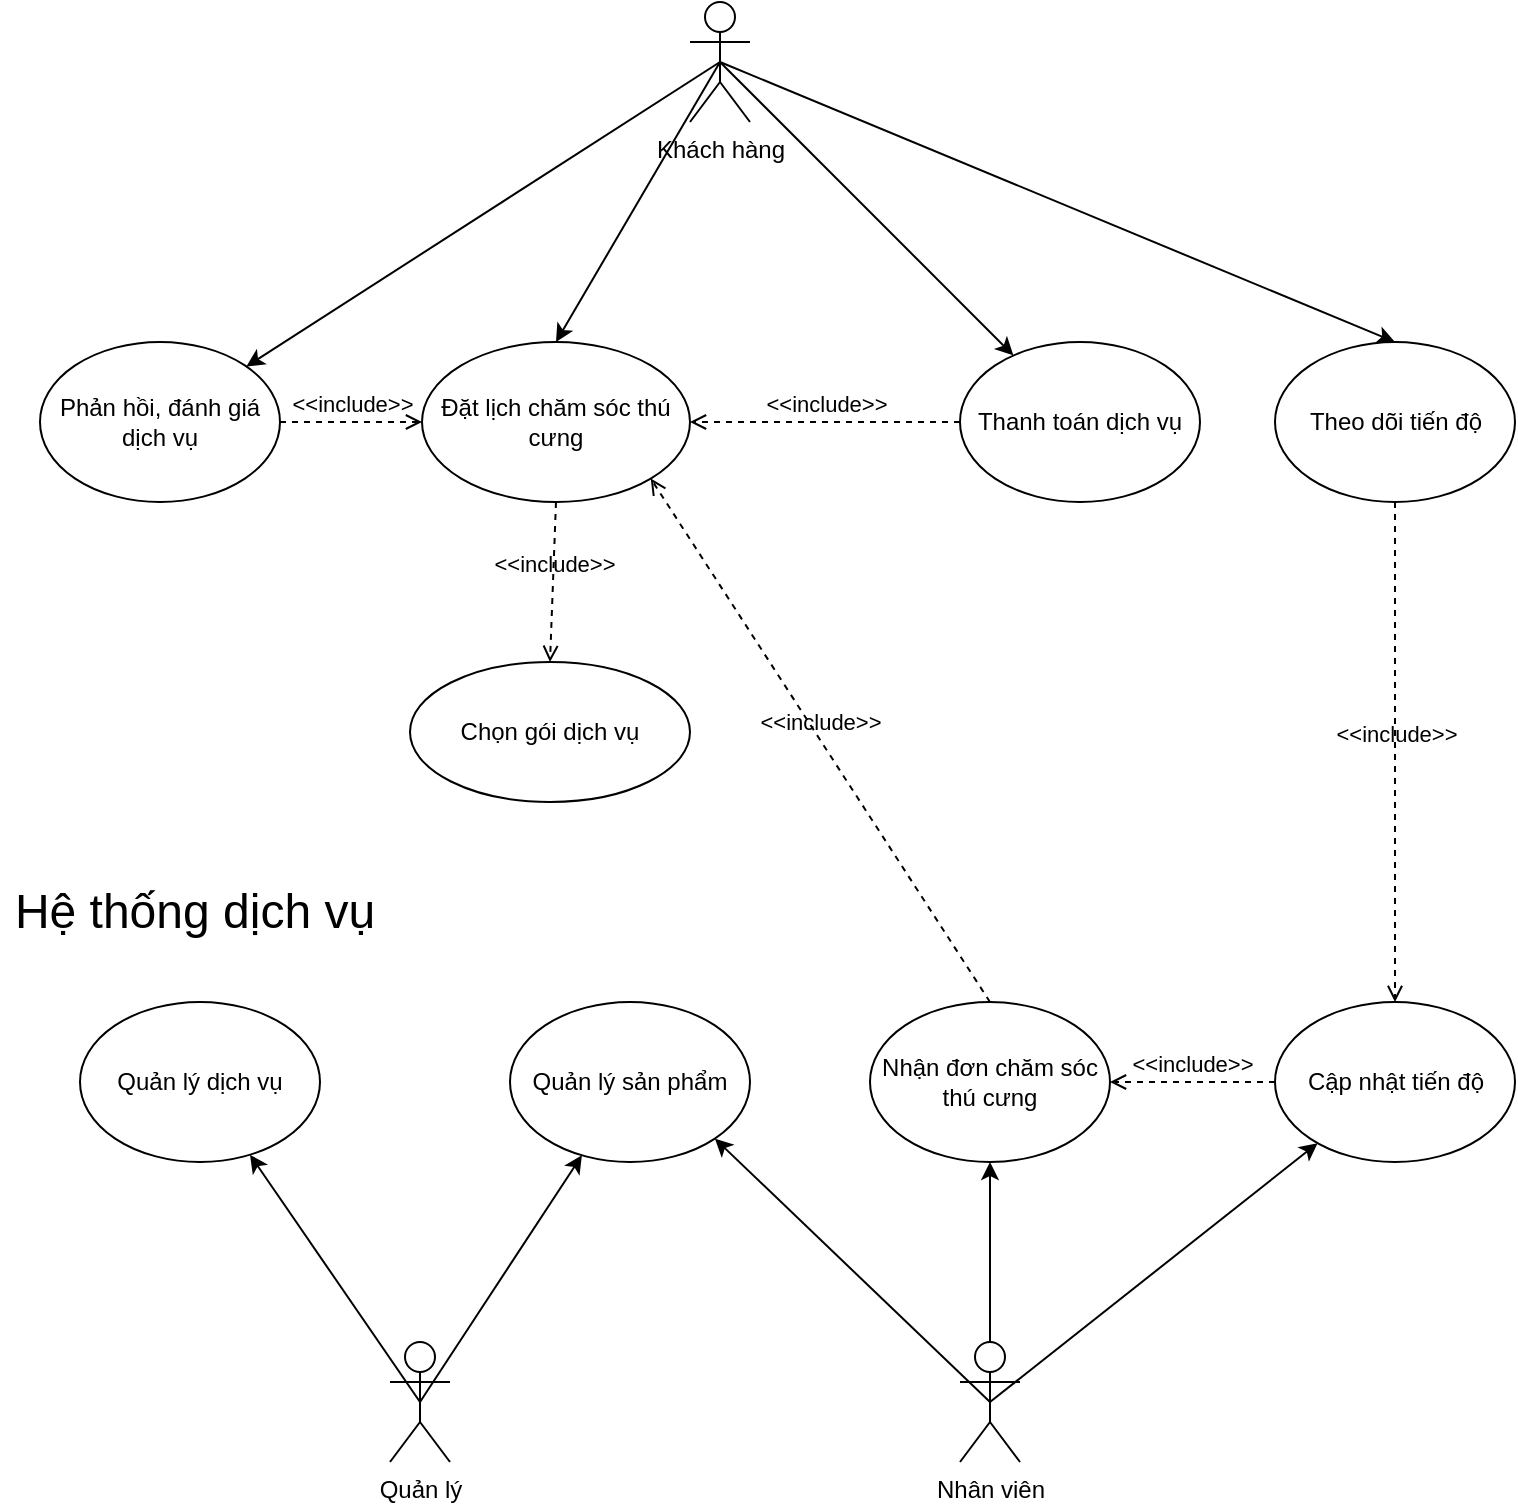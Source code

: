 <mxfile version="24.7.16">
  <diagram name="Page-1" id="yoEah5VIRIMWS_EXMsRy">
    <mxGraphModel dx="1032" dy="895" grid="1" gridSize="10" guides="1" tooltips="1" connect="1" arrows="1" fold="1" page="1" pageScale="1" pageWidth="827" pageHeight="1169" math="0" shadow="0">
      <root>
        <mxCell id="0" />
        <mxCell id="1" parent="0" />
        <mxCell id="LVbmIjUPnZdBbODbFYWp-4" style="rounded=0;orthogonalLoop=1;jettySize=auto;html=1;exitX=0.5;exitY=0.5;exitDx=0;exitDy=0;exitPerimeter=0;entryX=0.5;entryY=0;entryDx=0;entryDy=0;" parent="1" source="LVbmIjUPnZdBbODbFYWp-9" target="LVbmIjUPnZdBbODbFYWp-23" edge="1">
          <mxGeometry relative="1" as="geometry" />
        </mxCell>
        <mxCell id="LVbmIjUPnZdBbODbFYWp-5" style="rounded=0;orthogonalLoop=1;jettySize=auto;html=1;exitX=0.5;exitY=0.5;exitDx=0;exitDy=0;exitPerimeter=0;" parent="1" source="LVbmIjUPnZdBbODbFYWp-9" target="LVbmIjUPnZdBbODbFYWp-36" edge="1">
          <mxGeometry relative="1" as="geometry" />
        </mxCell>
        <mxCell id="LVbmIjUPnZdBbODbFYWp-6" style="rounded=0;orthogonalLoop=1;jettySize=auto;html=1;exitX=0.5;exitY=0.5;exitDx=0;exitDy=0;exitPerimeter=0;entryX=0.5;entryY=0;entryDx=0;entryDy=0;" parent="1" source="LVbmIjUPnZdBbODbFYWp-9" target="LVbmIjUPnZdBbODbFYWp-26" edge="1">
          <mxGeometry relative="1" as="geometry" />
        </mxCell>
        <mxCell id="76q4SWG8HF15g23f8wyd-3" style="rounded=0;orthogonalLoop=1;jettySize=auto;html=1;exitX=0.5;exitY=0.5;exitDx=0;exitDy=0;exitPerimeter=0;" parent="1" source="LVbmIjUPnZdBbODbFYWp-9" target="76q4SWG8HF15g23f8wyd-4" edge="1">
          <mxGeometry relative="1" as="geometry">
            <mxPoint x="390" y="310" as="targetPoint" />
          </mxGeometry>
        </mxCell>
        <mxCell id="LVbmIjUPnZdBbODbFYWp-9" value="Khách hàng" style="shape=umlActor;verticalLabelPosition=bottom;verticalAlign=top;html=1;outlineConnect=0;" parent="1" vertex="1">
          <mxGeometry x="375" y="20" width="30" height="60" as="geometry" />
        </mxCell>
        <mxCell id="LVbmIjUPnZdBbODbFYWp-10" style="rounded=0;orthogonalLoop=1;jettySize=auto;html=1;exitX=0.5;exitY=0.5;exitDx=0;exitDy=0;exitPerimeter=0;entryX=1;entryY=1;entryDx=0;entryDy=0;" parent="1" source="LVbmIjUPnZdBbODbFYWp-15" target="LVbmIjUPnZdBbODbFYWp-39" edge="1">
          <mxGeometry relative="1" as="geometry" />
        </mxCell>
        <mxCell id="LVbmIjUPnZdBbODbFYWp-11" style="rounded=0;orthogonalLoop=1;jettySize=auto;html=1;exitX=0.5;exitY=0.5;exitDx=0;exitDy=0;exitPerimeter=0;" parent="1" source="LVbmIjUPnZdBbODbFYWp-15" target="LVbmIjUPnZdBbODbFYWp-40" edge="1">
          <mxGeometry relative="1" as="geometry">
            <mxPoint x="670" y="600" as="targetPoint" />
          </mxGeometry>
        </mxCell>
        <mxCell id="LVbmIjUPnZdBbODbFYWp-12" style="rounded=0;orthogonalLoop=1;jettySize=auto;html=1;exitX=0.5;exitY=0.5;exitDx=0;exitDy=0;exitPerimeter=0;" parent="1" source="LVbmIjUPnZdBbODbFYWp-15" target="LVbmIjUPnZdBbODbFYWp-42" edge="1">
          <mxGeometry relative="1" as="geometry">
            <mxPoint x="730" y="630" as="targetPoint" />
          </mxGeometry>
        </mxCell>
        <mxCell id="LVbmIjUPnZdBbODbFYWp-15" value="Nhân viên" style="shape=umlActor;verticalLabelPosition=bottom;verticalAlign=top;html=1;outlineConnect=0;" parent="1" vertex="1">
          <mxGeometry x="510" y="690" width="30" height="60" as="geometry" />
        </mxCell>
        <mxCell id="LVbmIjUPnZdBbODbFYWp-17" style="rounded=0;orthogonalLoop=1;jettySize=auto;html=1;exitX=0.5;exitY=0.5;exitDx=0;exitDy=0;exitPerimeter=0;" parent="1" source="LVbmIjUPnZdBbODbFYWp-22" target="LVbmIjUPnZdBbODbFYWp-38" edge="1">
          <mxGeometry relative="1" as="geometry">
            <mxPoint x="-80.0" y="590" as="targetPoint" />
          </mxGeometry>
        </mxCell>
        <mxCell id="LVbmIjUPnZdBbODbFYWp-18" style="rounded=0;orthogonalLoop=1;jettySize=auto;html=1;exitX=0.5;exitY=0.5;exitDx=0;exitDy=0;exitPerimeter=0;" parent="1" source="LVbmIjUPnZdBbODbFYWp-22" target="LVbmIjUPnZdBbODbFYWp-39" edge="1">
          <mxGeometry relative="1" as="geometry">
            <mxPoint x="370" y="620" as="targetPoint" />
          </mxGeometry>
        </mxCell>
        <mxCell id="LVbmIjUPnZdBbODbFYWp-22" value="Quản lý" style="shape=umlActor;verticalLabelPosition=bottom;verticalAlign=top;html=1;outlineConnect=0;" parent="1" vertex="1">
          <mxGeometry x="225" y="690" width="30" height="60" as="geometry" />
        </mxCell>
        <mxCell id="LVbmIjUPnZdBbODbFYWp-23" value="Đặt lịch chăm sóc thú cưng" style="ellipse;whiteSpace=wrap;html=1;verticalAlign=middle;" parent="1" vertex="1">
          <mxGeometry x="241" y="190" width="134" height="80" as="geometry" />
        </mxCell>
        <mxCell id="LVbmIjUPnZdBbODbFYWp-24" value="Chọn gói dịch vụ" style="ellipse;whiteSpace=wrap;html=1;verticalAlign=middle;" parent="1" vertex="1">
          <mxGeometry x="235" y="350" width="140" height="70" as="geometry" />
        </mxCell>
        <mxCell id="LVbmIjUPnZdBbODbFYWp-25" value="&amp;lt;&amp;lt;include&amp;gt;&amp;gt;" style="html=1;verticalAlign=bottom;labelBackgroundColor=none;endArrow=open;endFill=0;dashed=1;rounded=0;exitX=0.5;exitY=1;exitDx=0;exitDy=0;entryX=0.5;entryY=0;entryDx=0;entryDy=0;" parent="1" source="LVbmIjUPnZdBbODbFYWp-23" target="LVbmIjUPnZdBbODbFYWp-24" edge="1">
          <mxGeometry width="160" relative="1" as="geometry">
            <mxPoint x="318" y="320" as="sourcePoint" />
            <mxPoint x="270" y="320.0" as="targetPoint" />
          </mxGeometry>
        </mxCell>
        <mxCell id="LVbmIjUPnZdBbODbFYWp-26" value="Theo dõi tiến độ" style="ellipse;whiteSpace=wrap;html=1;" parent="1" vertex="1">
          <mxGeometry x="667.5" y="190" width="120" height="80" as="geometry" />
        </mxCell>
        <mxCell id="LVbmIjUPnZdBbODbFYWp-35" value="&amp;lt;&amp;lt;include&amp;gt;&amp;gt;" style="html=1;verticalAlign=bottom;labelBackgroundColor=none;endArrow=open;endFill=0;dashed=1;rounded=0;exitX=1;exitY=0.5;exitDx=0;exitDy=0;entryX=0;entryY=0.5;entryDx=0;entryDy=0;" parent="1" source="LVbmIjUPnZdBbODbFYWp-36" target="LVbmIjUPnZdBbODbFYWp-23" edge="1">
          <mxGeometry width="160" relative="1" as="geometry">
            <mxPoint x="79.29" y="150" as="sourcePoint" />
            <mxPoint x="200" y="210" as="targetPoint" />
          </mxGeometry>
        </mxCell>
        <mxCell id="LVbmIjUPnZdBbODbFYWp-36" value="Phản hồi, đánh giá dịch vụ" style="ellipse;whiteSpace=wrap;html=1;" parent="1" vertex="1">
          <mxGeometry x="50" y="190" width="120" height="80" as="geometry" />
        </mxCell>
        <mxCell id="LVbmIjUPnZdBbODbFYWp-38" value="Quản lý dịch vụ" style="ellipse;whiteSpace=wrap;html=1;" parent="1" vertex="1">
          <mxGeometry x="70.0" y="520" width="120" height="80" as="geometry" />
        </mxCell>
        <mxCell id="LVbmIjUPnZdBbODbFYWp-39" value="Quản lý sản phẩm" style="ellipse;whiteSpace=wrap;html=1;" parent="1" vertex="1">
          <mxGeometry x="285" y="520" width="120" height="80" as="geometry" />
        </mxCell>
        <mxCell id="LVbmIjUPnZdBbODbFYWp-40" value="Nhận đơn chăm sóc thú cưng" style="ellipse;whiteSpace=wrap;html=1;" parent="1" vertex="1">
          <mxGeometry x="465" y="520" width="120" height="80" as="geometry" />
        </mxCell>
        <mxCell id="LVbmIjUPnZdBbODbFYWp-41" value="&amp;lt;&amp;lt;include&amp;gt;&amp;gt;" style="html=1;verticalAlign=bottom;labelBackgroundColor=none;endArrow=open;endFill=0;dashed=1;rounded=0;exitX=0.5;exitY=0;exitDx=0;exitDy=0;entryX=1;entryY=1;entryDx=0;entryDy=0;" parent="1" source="LVbmIjUPnZdBbODbFYWp-40" target="LVbmIjUPnZdBbODbFYWp-23" edge="1">
          <mxGeometry width="160" relative="1" as="geometry">
            <mxPoint x="542" y="412" as="sourcePoint" />
            <mxPoint x="284" y="268" as="targetPoint" />
          </mxGeometry>
        </mxCell>
        <mxCell id="LVbmIjUPnZdBbODbFYWp-42" value="Cập nhật tiến độ" style="ellipse;whiteSpace=wrap;html=1;" parent="1" vertex="1">
          <mxGeometry x="667.5" y="520" width="120" height="80" as="geometry" />
        </mxCell>
        <mxCell id="LVbmIjUPnZdBbODbFYWp-43" value="&amp;lt;&amp;lt;include&amp;gt;&amp;gt;" style="html=1;verticalAlign=bottom;labelBackgroundColor=none;endArrow=open;endFill=0;dashed=1;rounded=0;exitX=0;exitY=0.5;exitDx=0;exitDy=0;entryX=1;entryY=0.5;entryDx=0;entryDy=0;" parent="1" source="LVbmIjUPnZdBbODbFYWp-42" target="LVbmIjUPnZdBbODbFYWp-40" edge="1">
          <mxGeometry width="160" relative="1" as="geometry">
            <mxPoint x="692" y="372" as="sourcePoint" />
            <mxPoint x="434" y="228" as="targetPoint" />
          </mxGeometry>
        </mxCell>
        <mxCell id="LVbmIjUPnZdBbODbFYWp-49" value="&amp;lt;&amp;lt;include&amp;gt;&amp;gt;" style="html=1;verticalAlign=bottom;labelBackgroundColor=none;endArrow=open;endFill=0;dashed=1;rounded=0;exitX=0.5;exitY=1;exitDx=0;exitDy=0;entryX=0.5;entryY=0;entryDx=0;entryDy=0;" parent="1" source="LVbmIjUPnZdBbODbFYWp-26" target="LVbmIjUPnZdBbODbFYWp-42" edge="1">
          <mxGeometry width="160" relative="1" as="geometry">
            <mxPoint x="670" y="390" as="sourcePoint" />
            <mxPoint x="590" y="470" as="targetPoint" />
          </mxGeometry>
        </mxCell>
        <mxCell id="LVbmIjUPnZdBbODbFYWp-55" value="&lt;font size=&quot;5&quot;&gt;Hệ thống dịch vụ&lt;/font&gt;" style="text;html=1;align=center;verticalAlign=middle;whiteSpace=wrap;rounded=0;" parent="1" vertex="1">
          <mxGeometry x="30" y="440" width="195" height="70" as="geometry" />
        </mxCell>
        <mxCell id="76q4SWG8HF15g23f8wyd-4" value="Thanh toán dịch vụ" style="ellipse;whiteSpace=wrap;html=1;" parent="1" vertex="1">
          <mxGeometry x="510" y="190" width="120" height="80" as="geometry" />
        </mxCell>
        <mxCell id="76q4SWG8HF15g23f8wyd-6" value="&amp;lt;&amp;lt;include&amp;gt;&amp;gt;" style="html=1;verticalAlign=bottom;labelBackgroundColor=none;endArrow=open;endFill=0;dashed=1;rounded=0;exitX=0;exitY=0.5;exitDx=0;exitDy=0;entryX=1;entryY=0.5;entryDx=0;entryDy=0;" parent="1" source="76q4SWG8HF15g23f8wyd-4" target="LVbmIjUPnZdBbODbFYWp-23" edge="1">
          <mxGeometry width="160" relative="1" as="geometry">
            <mxPoint x="235" y="230" as="sourcePoint" />
            <mxPoint x="154" y="230" as="targetPoint" />
          </mxGeometry>
        </mxCell>
      </root>
    </mxGraphModel>
  </diagram>
</mxfile>
